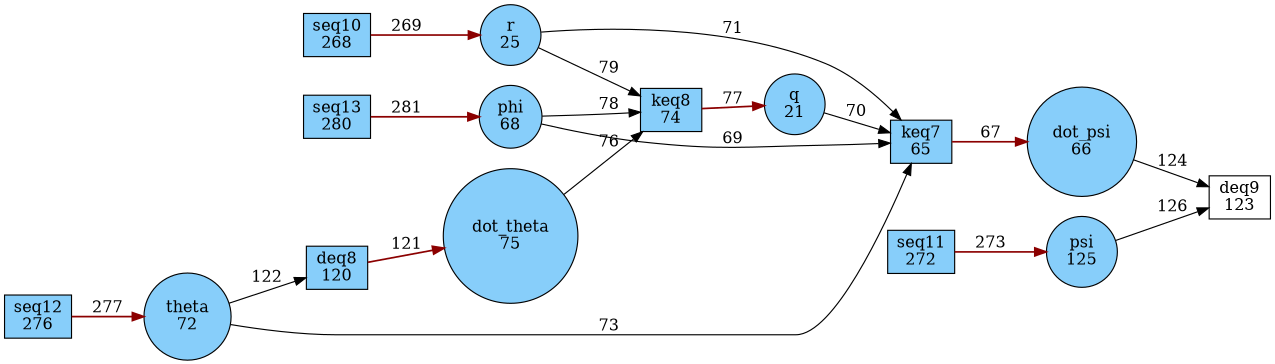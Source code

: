 digraph G {
rankdir = LR;
size ="8.5"
node [shape = box, fillcolor = lightskyblue, style = filled, label="keq7
65"]; keq7;
node [shape = box, fillcolor = lightskyblue, style = filled, label="keq8
74"]; keq8;
node [shape = box, fillcolor = lightskyblue, style = filled, label="deq8
120"]; deq8;
node [shape = box, fillcolor = white, style = filled, label="deq9
123"]; deq9;
node [shape = box, fillcolor = lightskyblue, style = filled, label="seq10
268"]; seq10;
node [shape = box, fillcolor = lightskyblue, style = filled, label="seq11
272"]; seq11;
node [shape = box, fillcolor = lightskyblue, style = filled, label="seq12
276"]; seq12;
node [shape = box, fillcolor = lightskyblue, style = filled, label="seq13
280"]; seq13;
node [shape = circle, fillcolor = lightskyblue, style = filled, label="q
21"]; q;
node [shape = circle, fillcolor = lightskyblue, style = filled, label="r
25"]; r;
node [shape = circle, fillcolor = lightskyblue, style = filled, label="dot_psi
66"]; dot_psi;
node [shape = circle, fillcolor = lightskyblue, style = filled, label="phi
68"]; phi;
node [shape = circle, fillcolor = lightskyblue, style = filled, label="theta
72"]; theta;
node [shape = circle, fillcolor = lightskyblue, style = filled, label="dot_theta
75"]; dot_theta;
node [shape = circle, fillcolor = lightskyblue, style = filled, label="psi
125"]; psi;
keq7 -> dot_psi [penwidth = 1.5, label = "67", color = red4 ];
phi -> keq7 [penwidth = 1, label = "69"];
q -> keq7 [penwidth = 1, label = "70"];
r -> keq7 [penwidth = 1, label = "71"];
theta -> keq7 [penwidth = 1, label = "73"];
dot_theta -> keq8 [penwidth = 1, label = "76"];
keq8 -> q [penwidth = 1.5, label = "77", color = red4 ];
phi -> keq8 [penwidth = 1, label = "78"];
r -> keq8 [penwidth = 1, label = "79"];
deq8 -> dot_theta [penwidth = 1.5, label = "121", color = red4 ];
theta -> deq8 [penwidth = 1, label = "122"];
dot_psi -> deq9 [penwidth = 1, label = "124"];
psi -> deq9 [penwidth = 1, label = "126"];
seq10 -> r [penwidth = 1.5, label = "269", color = red4 ];
seq11 -> psi [penwidth = 1.5, label = "273", color = red4 ];
seq12 -> theta [penwidth = 1.5, label = "277", color = red4 ];
seq13 -> phi [penwidth = 1.5, label = "281", color = red4 ];
}
